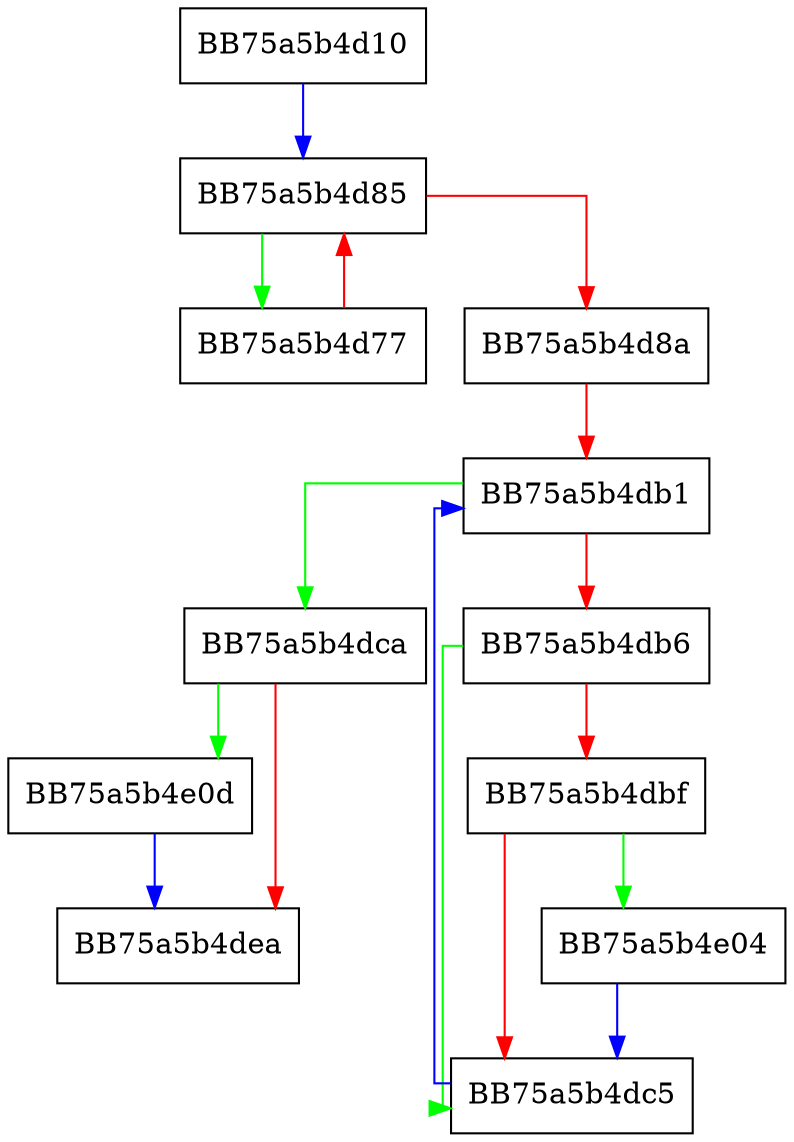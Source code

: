 digraph sqlite3SchemaClear {
  node [shape="box"];
  graph [splines=ortho];
  BB75a5b4d10 -> BB75a5b4d85 [color="blue"];
  BB75a5b4d77 -> BB75a5b4d85 [color="red"];
  BB75a5b4d85 -> BB75a5b4d77 [color="green"];
  BB75a5b4d85 -> BB75a5b4d8a [color="red"];
  BB75a5b4d8a -> BB75a5b4db1 [color="red"];
  BB75a5b4db1 -> BB75a5b4dca [color="green"];
  BB75a5b4db1 -> BB75a5b4db6 [color="red"];
  BB75a5b4db6 -> BB75a5b4dc5 [color="green"];
  BB75a5b4db6 -> BB75a5b4dbf [color="red"];
  BB75a5b4dbf -> BB75a5b4e04 [color="green"];
  BB75a5b4dbf -> BB75a5b4dc5 [color="red"];
  BB75a5b4dc5 -> BB75a5b4db1 [color="blue"];
  BB75a5b4dca -> BB75a5b4e0d [color="green"];
  BB75a5b4dca -> BB75a5b4dea [color="red"];
  BB75a5b4e04 -> BB75a5b4dc5 [color="blue"];
  BB75a5b4e0d -> BB75a5b4dea [color="blue"];
}